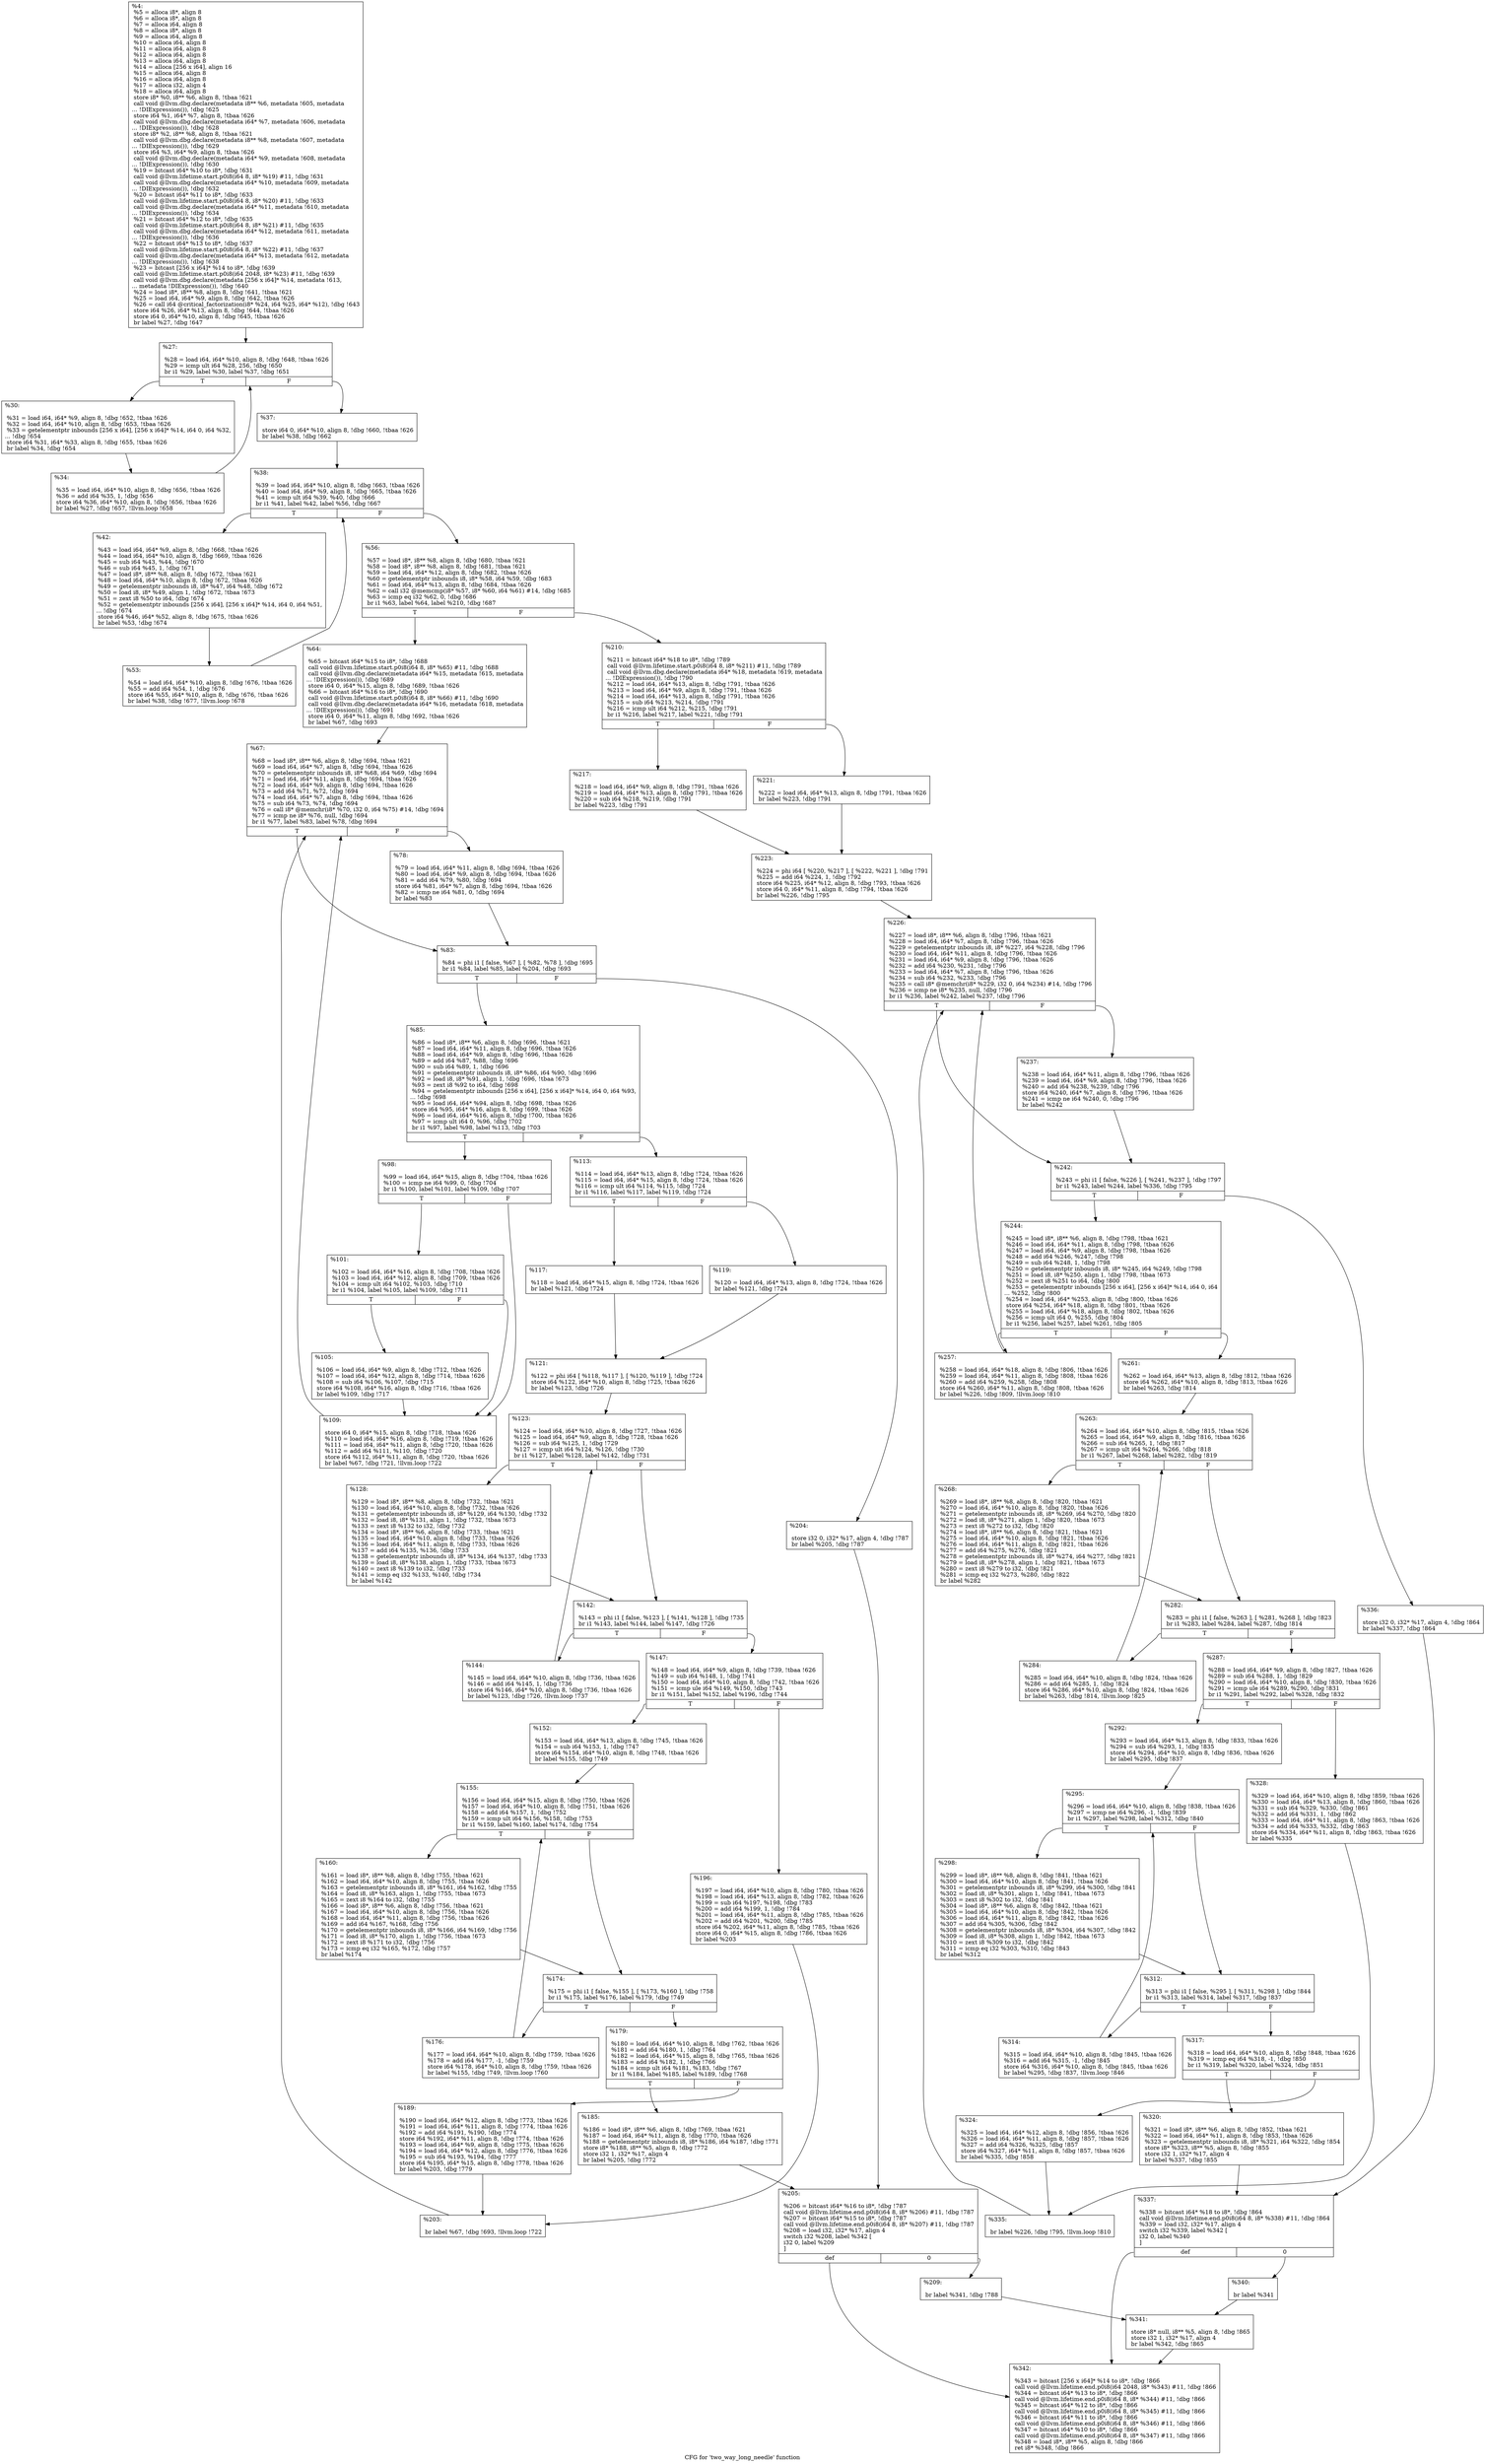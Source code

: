 digraph "CFG for 'two_way_long_needle' function" {
	label="CFG for 'two_way_long_needle' function";

	Node0x1750bc0 [shape=record,label="{%4:\l  %5 = alloca i8*, align 8\l  %6 = alloca i8*, align 8\l  %7 = alloca i64, align 8\l  %8 = alloca i8*, align 8\l  %9 = alloca i64, align 8\l  %10 = alloca i64, align 8\l  %11 = alloca i64, align 8\l  %12 = alloca i64, align 8\l  %13 = alloca i64, align 8\l  %14 = alloca [256 x i64], align 16\l  %15 = alloca i64, align 8\l  %16 = alloca i64, align 8\l  %17 = alloca i32, align 4\l  %18 = alloca i64, align 8\l  store i8* %0, i8** %6, align 8, !tbaa !621\l  call void @llvm.dbg.declare(metadata i8** %6, metadata !605, metadata\l... !DIExpression()), !dbg !625\l  store i64 %1, i64* %7, align 8, !tbaa !626\l  call void @llvm.dbg.declare(metadata i64* %7, metadata !606, metadata\l... !DIExpression()), !dbg !628\l  store i8* %2, i8** %8, align 8, !tbaa !621\l  call void @llvm.dbg.declare(metadata i8** %8, metadata !607, metadata\l... !DIExpression()), !dbg !629\l  store i64 %3, i64* %9, align 8, !tbaa !626\l  call void @llvm.dbg.declare(metadata i64* %9, metadata !608, metadata\l... !DIExpression()), !dbg !630\l  %19 = bitcast i64* %10 to i8*, !dbg !631\l  call void @llvm.lifetime.start.p0i8(i64 8, i8* %19) #11, !dbg !631\l  call void @llvm.dbg.declare(metadata i64* %10, metadata !609, metadata\l... !DIExpression()), !dbg !632\l  %20 = bitcast i64* %11 to i8*, !dbg !633\l  call void @llvm.lifetime.start.p0i8(i64 8, i8* %20) #11, !dbg !633\l  call void @llvm.dbg.declare(metadata i64* %11, metadata !610, metadata\l... !DIExpression()), !dbg !634\l  %21 = bitcast i64* %12 to i8*, !dbg !635\l  call void @llvm.lifetime.start.p0i8(i64 8, i8* %21) #11, !dbg !635\l  call void @llvm.dbg.declare(metadata i64* %12, metadata !611, metadata\l... !DIExpression()), !dbg !636\l  %22 = bitcast i64* %13 to i8*, !dbg !637\l  call void @llvm.lifetime.start.p0i8(i64 8, i8* %22) #11, !dbg !637\l  call void @llvm.dbg.declare(metadata i64* %13, metadata !612, metadata\l... !DIExpression()), !dbg !638\l  %23 = bitcast [256 x i64]* %14 to i8*, !dbg !639\l  call void @llvm.lifetime.start.p0i8(i64 2048, i8* %23) #11, !dbg !639\l  call void @llvm.dbg.declare(metadata [256 x i64]* %14, metadata !613,\l... metadata !DIExpression()), !dbg !640\l  %24 = load i8*, i8** %8, align 8, !dbg !641, !tbaa !621\l  %25 = load i64, i64* %9, align 8, !dbg !642, !tbaa !626\l  %26 = call i64 @critical_factorization(i8* %24, i64 %25, i64* %12), !dbg !643\l  store i64 %26, i64* %13, align 8, !dbg !644, !tbaa !626\l  store i64 0, i64* %10, align 8, !dbg !645, !tbaa !626\l  br label %27, !dbg !647\l}"];
	Node0x1750bc0 -> Node0x1750f00;
	Node0x1750f00 [shape=record,label="{%27:\l\l  %28 = load i64, i64* %10, align 8, !dbg !648, !tbaa !626\l  %29 = icmp ult i64 %28, 256, !dbg !650\l  br i1 %29, label %30, label %37, !dbg !651\l|{<s0>T|<s1>F}}"];
	Node0x1750f00:s0 -> Node0x1750f50;
	Node0x1750f00:s1 -> Node0x1750ff0;
	Node0x1750f50 [shape=record,label="{%30:\l\l  %31 = load i64, i64* %9, align 8, !dbg !652, !tbaa !626\l  %32 = load i64, i64* %10, align 8, !dbg !653, !tbaa !626\l  %33 = getelementptr inbounds [256 x i64], [256 x i64]* %14, i64 0, i64 %32,\l... !dbg !654\l  store i64 %31, i64* %33, align 8, !dbg !655, !tbaa !626\l  br label %34, !dbg !654\l}"];
	Node0x1750f50 -> Node0x1750fa0;
	Node0x1750fa0 [shape=record,label="{%34:\l\l  %35 = load i64, i64* %10, align 8, !dbg !656, !tbaa !626\l  %36 = add i64 %35, 1, !dbg !656\l  store i64 %36, i64* %10, align 8, !dbg !656, !tbaa !626\l  br label %27, !dbg !657, !llvm.loop !658\l}"];
	Node0x1750fa0 -> Node0x1750f00;
	Node0x1750ff0 [shape=record,label="{%37:\l\l  store i64 0, i64* %10, align 8, !dbg !660, !tbaa !626\l  br label %38, !dbg !662\l}"];
	Node0x1750ff0 -> Node0x1751040;
	Node0x1751040 [shape=record,label="{%38:\l\l  %39 = load i64, i64* %10, align 8, !dbg !663, !tbaa !626\l  %40 = load i64, i64* %9, align 8, !dbg !665, !tbaa !626\l  %41 = icmp ult i64 %39, %40, !dbg !666\l  br i1 %41, label %42, label %56, !dbg !667\l|{<s0>T|<s1>F}}"];
	Node0x1751040:s0 -> Node0x1751090;
	Node0x1751040:s1 -> Node0x1751130;
	Node0x1751090 [shape=record,label="{%42:\l\l  %43 = load i64, i64* %9, align 8, !dbg !668, !tbaa !626\l  %44 = load i64, i64* %10, align 8, !dbg !669, !tbaa !626\l  %45 = sub i64 %43, %44, !dbg !670\l  %46 = sub i64 %45, 1, !dbg !671\l  %47 = load i8*, i8** %8, align 8, !dbg !672, !tbaa !621\l  %48 = load i64, i64* %10, align 8, !dbg !672, !tbaa !626\l  %49 = getelementptr inbounds i8, i8* %47, i64 %48, !dbg !672\l  %50 = load i8, i8* %49, align 1, !dbg !672, !tbaa !673\l  %51 = zext i8 %50 to i64, !dbg !674\l  %52 = getelementptr inbounds [256 x i64], [256 x i64]* %14, i64 0, i64 %51,\l... !dbg !674\l  store i64 %46, i64* %52, align 8, !dbg !675, !tbaa !626\l  br label %53, !dbg !674\l}"];
	Node0x1751090 -> Node0x17510e0;
	Node0x17510e0 [shape=record,label="{%53:\l\l  %54 = load i64, i64* %10, align 8, !dbg !676, !tbaa !626\l  %55 = add i64 %54, 1, !dbg !676\l  store i64 %55, i64* %10, align 8, !dbg !676, !tbaa !626\l  br label %38, !dbg !677, !llvm.loop !678\l}"];
	Node0x17510e0 -> Node0x1751040;
	Node0x1751130 [shape=record,label="{%56:\l\l  %57 = load i8*, i8** %8, align 8, !dbg !680, !tbaa !621\l  %58 = load i8*, i8** %8, align 8, !dbg !681, !tbaa !621\l  %59 = load i64, i64* %12, align 8, !dbg !682, !tbaa !626\l  %60 = getelementptr inbounds i8, i8* %58, i64 %59, !dbg !683\l  %61 = load i64, i64* %13, align 8, !dbg !684, !tbaa !626\l  %62 = call i32 @memcmp(i8* %57, i8* %60, i64 %61) #14, !dbg !685\l  %63 = icmp eq i32 %62, 0, !dbg !686\l  br i1 %63, label %64, label %210, !dbg !687\l|{<s0>T|<s1>F}}"];
	Node0x1751130:s0 -> Node0x1751180;
	Node0x1751130:s1 -> Node0x1751b30;
	Node0x1751180 [shape=record,label="{%64:\l\l  %65 = bitcast i64* %15 to i8*, !dbg !688\l  call void @llvm.lifetime.start.p0i8(i64 8, i8* %65) #11, !dbg !688\l  call void @llvm.dbg.declare(metadata i64* %15, metadata !615, metadata\l... !DIExpression()), !dbg !689\l  store i64 0, i64* %15, align 8, !dbg !689, !tbaa !626\l  %66 = bitcast i64* %16 to i8*, !dbg !690\l  call void @llvm.lifetime.start.p0i8(i64 8, i8* %66) #11, !dbg !690\l  call void @llvm.dbg.declare(metadata i64* %16, metadata !618, metadata\l... !DIExpression()), !dbg !691\l  store i64 0, i64* %11, align 8, !dbg !692, !tbaa !626\l  br label %67, !dbg !693\l}"];
	Node0x1751180 -> Node0x17511d0;
	Node0x17511d0 [shape=record,label="{%67:\l\l  %68 = load i8*, i8** %6, align 8, !dbg !694, !tbaa !621\l  %69 = load i64, i64* %7, align 8, !dbg !694, !tbaa !626\l  %70 = getelementptr inbounds i8, i8* %68, i64 %69, !dbg !694\l  %71 = load i64, i64* %11, align 8, !dbg !694, !tbaa !626\l  %72 = load i64, i64* %9, align 8, !dbg !694, !tbaa !626\l  %73 = add i64 %71, %72, !dbg !694\l  %74 = load i64, i64* %7, align 8, !dbg !694, !tbaa !626\l  %75 = sub i64 %73, %74, !dbg !694\l  %76 = call i8* @memchr(i8* %70, i32 0, i64 %75) #14, !dbg !694\l  %77 = icmp ne i8* %76, null, !dbg !694\l  br i1 %77, label %83, label %78, !dbg !694\l|{<s0>T|<s1>F}}"];
	Node0x17511d0:s0 -> Node0x1751270;
	Node0x17511d0:s1 -> Node0x1751220;
	Node0x1751220 [shape=record,label="{%78:\l\l  %79 = load i64, i64* %11, align 8, !dbg !694, !tbaa !626\l  %80 = load i64, i64* %9, align 8, !dbg !694, !tbaa !626\l  %81 = add i64 %79, %80, !dbg !694\l  store i64 %81, i64* %7, align 8, !dbg !694, !tbaa !626\l  %82 = icmp ne i64 %81, 0, !dbg !694\l  br label %83\l}"];
	Node0x1751220 -> Node0x1751270;
	Node0x1751270 [shape=record,label="{%83:\l\l  %84 = phi i1 [ false, %67 ], [ %82, %78 ], !dbg !695\l  br i1 %84, label %85, label %204, !dbg !693\l|{<s0>T|<s1>F}}"];
	Node0x1751270:s0 -> Node0x17512c0;
	Node0x1751270:s1 -> Node0x1751a40;
	Node0x17512c0 [shape=record,label="{%85:\l\l  %86 = load i8*, i8** %6, align 8, !dbg !696, !tbaa !621\l  %87 = load i64, i64* %11, align 8, !dbg !696, !tbaa !626\l  %88 = load i64, i64* %9, align 8, !dbg !696, !tbaa !626\l  %89 = add i64 %87, %88, !dbg !696\l  %90 = sub i64 %89, 1, !dbg !696\l  %91 = getelementptr inbounds i8, i8* %86, i64 %90, !dbg !696\l  %92 = load i8, i8* %91, align 1, !dbg !696, !tbaa !673\l  %93 = zext i8 %92 to i64, !dbg !698\l  %94 = getelementptr inbounds [256 x i64], [256 x i64]* %14, i64 0, i64 %93,\l... !dbg !698\l  %95 = load i64, i64* %94, align 8, !dbg !698, !tbaa !626\l  store i64 %95, i64* %16, align 8, !dbg !699, !tbaa !626\l  %96 = load i64, i64* %16, align 8, !dbg !700, !tbaa !626\l  %97 = icmp ult i64 0, %96, !dbg !702\l  br i1 %97, label %98, label %113, !dbg !703\l|{<s0>T|<s1>F}}"];
	Node0x17512c0:s0 -> Node0x1751310;
	Node0x17512c0:s1 -> Node0x1751450;
	Node0x1751310 [shape=record,label="{%98:\l\l  %99 = load i64, i64* %15, align 8, !dbg !704, !tbaa !626\l  %100 = icmp ne i64 %99, 0, !dbg !704\l  br i1 %100, label %101, label %109, !dbg !707\l|{<s0>T|<s1>F}}"];
	Node0x1751310:s0 -> Node0x1751360;
	Node0x1751310:s1 -> Node0x1751400;
	Node0x1751360 [shape=record,label="{%101:\l\l  %102 = load i64, i64* %16, align 8, !dbg !708, !tbaa !626\l  %103 = load i64, i64* %12, align 8, !dbg !709, !tbaa !626\l  %104 = icmp ult i64 %102, %103, !dbg !710\l  br i1 %104, label %105, label %109, !dbg !711\l|{<s0>T|<s1>F}}"];
	Node0x1751360:s0 -> Node0x17513b0;
	Node0x1751360:s1 -> Node0x1751400;
	Node0x17513b0 [shape=record,label="{%105:\l\l  %106 = load i64, i64* %9, align 8, !dbg !712, !tbaa !626\l  %107 = load i64, i64* %12, align 8, !dbg !714, !tbaa !626\l  %108 = sub i64 %106, %107, !dbg !715\l  store i64 %108, i64* %16, align 8, !dbg !716, !tbaa !626\l  br label %109, !dbg !717\l}"];
	Node0x17513b0 -> Node0x1751400;
	Node0x1751400 [shape=record,label="{%109:\l\l  store i64 0, i64* %15, align 8, !dbg !718, !tbaa !626\l  %110 = load i64, i64* %16, align 8, !dbg !719, !tbaa !626\l  %111 = load i64, i64* %11, align 8, !dbg !720, !tbaa !626\l  %112 = add i64 %111, %110, !dbg !720\l  store i64 %112, i64* %11, align 8, !dbg !720, !tbaa !626\l  br label %67, !dbg !721, !llvm.loop !722\l}"];
	Node0x1751400 -> Node0x17511d0;
	Node0x1751450 [shape=record,label="{%113:\l\l  %114 = load i64, i64* %13, align 8, !dbg !724, !tbaa !626\l  %115 = load i64, i64* %15, align 8, !dbg !724, !tbaa !626\l  %116 = icmp ult i64 %114, %115, !dbg !724\l  br i1 %116, label %117, label %119, !dbg !724\l|{<s0>T|<s1>F}}"];
	Node0x1751450:s0 -> Node0x17514a0;
	Node0x1751450:s1 -> Node0x17514f0;
	Node0x17514a0 [shape=record,label="{%117:\l\l  %118 = load i64, i64* %15, align 8, !dbg !724, !tbaa !626\l  br label %121, !dbg !724\l}"];
	Node0x17514a0 -> Node0x1751540;
	Node0x17514f0 [shape=record,label="{%119:\l\l  %120 = load i64, i64* %13, align 8, !dbg !724, !tbaa !626\l  br label %121, !dbg !724\l}"];
	Node0x17514f0 -> Node0x1751540;
	Node0x1751540 [shape=record,label="{%121:\l\l  %122 = phi i64 [ %118, %117 ], [ %120, %119 ], !dbg !724\l  store i64 %122, i64* %10, align 8, !dbg !725, !tbaa !626\l  br label %123, !dbg !726\l}"];
	Node0x1751540 -> Node0x1751590;
	Node0x1751590 [shape=record,label="{%123:\l\l  %124 = load i64, i64* %10, align 8, !dbg !727, !tbaa !626\l  %125 = load i64, i64* %9, align 8, !dbg !728, !tbaa !626\l  %126 = sub i64 %125, 1, !dbg !729\l  %127 = icmp ult i64 %124, %126, !dbg !730\l  br i1 %127, label %128, label %142, !dbg !731\l|{<s0>T|<s1>F}}"];
	Node0x1751590:s0 -> Node0x17515e0;
	Node0x1751590:s1 -> Node0x1751630;
	Node0x17515e0 [shape=record,label="{%128:\l\l  %129 = load i8*, i8** %8, align 8, !dbg !732, !tbaa !621\l  %130 = load i64, i64* %10, align 8, !dbg !732, !tbaa !626\l  %131 = getelementptr inbounds i8, i8* %129, i64 %130, !dbg !732\l  %132 = load i8, i8* %131, align 1, !dbg !732, !tbaa !673\l  %133 = zext i8 %132 to i32, !dbg !732\l  %134 = load i8*, i8** %6, align 8, !dbg !733, !tbaa !621\l  %135 = load i64, i64* %10, align 8, !dbg !733, !tbaa !626\l  %136 = load i64, i64* %11, align 8, !dbg !733, !tbaa !626\l  %137 = add i64 %135, %136, !dbg !733\l  %138 = getelementptr inbounds i8, i8* %134, i64 %137, !dbg !733\l  %139 = load i8, i8* %138, align 1, !dbg !733, !tbaa !673\l  %140 = zext i8 %139 to i32, !dbg !733\l  %141 = icmp eq i32 %133, %140, !dbg !734\l  br label %142\l}"];
	Node0x17515e0 -> Node0x1751630;
	Node0x1751630 [shape=record,label="{%142:\l\l  %143 = phi i1 [ false, %123 ], [ %141, %128 ], !dbg !735\l  br i1 %143, label %144, label %147, !dbg !726\l|{<s0>T|<s1>F}}"];
	Node0x1751630:s0 -> Node0x1751680;
	Node0x1751630:s1 -> Node0x17516d0;
	Node0x1751680 [shape=record,label="{%144:\l\l  %145 = load i64, i64* %10, align 8, !dbg !736, !tbaa !626\l  %146 = add i64 %145, 1, !dbg !736\l  store i64 %146, i64* %10, align 8, !dbg !736, !tbaa !626\l  br label %123, !dbg !726, !llvm.loop !737\l}"];
	Node0x1751680 -> Node0x1751590;
	Node0x17516d0 [shape=record,label="{%147:\l\l  %148 = load i64, i64* %9, align 8, !dbg !739, !tbaa !626\l  %149 = sub i64 %148, 1, !dbg !741\l  %150 = load i64, i64* %10, align 8, !dbg !742, !tbaa !626\l  %151 = icmp ule i64 %149, %150, !dbg !743\l  br i1 %151, label %152, label %196, !dbg !744\l|{<s0>T|<s1>F}}"];
	Node0x17516d0:s0 -> Node0x1751720;
	Node0x17516d0:s1 -> Node0x17519a0;
	Node0x1751720 [shape=record,label="{%152:\l\l  %153 = load i64, i64* %13, align 8, !dbg !745, !tbaa !626\l  %154 = sub i64 %153, 1, !dbg !747\l  store i64 %154, i64* %10, align 8, !dbg !748, !tbaa !626\l  br label %155, !dbg !749\l}"];
	Node0x1751720 -> Node0x1751770;
	Node0x1751770 [shape=record,label="{%155:\l\l  %156 = load i64, i64* %15, align 8, !dbg !750, !tbaa !626\l  %157 = load i64, i64* %10, align 8, !dbg !751, !tbaa !626\l  %158 = add i64 %157, 1, !dbg !752\l  %159 = icmp ult i64 %156, %158, !dbg !753\l  br i1 %159, label %160, label %174, !dbg !754\l|{<s0>T|<s1>F}}"];
	Node0x1751770:s0 -> Node0x17517c0;
	Node0x1751770:s1 -> Node0x1751810;
	Node0x17517c0 [shape=record,label="{%160:\l\l  %161 = load i8*, i8** %8, align 8, !dbg !755, !tbaa !621\l  %162 = load i64, i64* %10, align 8, !dbg !755, !tbaa !626\l  %163 = getelementptr inbounds i8, i8* %161, i64 %162, !dbg !755\l  %164 = load i8, i8* %163, align 1, !dbg !755, !tbaa !673\l  %165 = zext i8 %164 to i32, !dbg !755\l  %166 = load i8*, i8** %6, align 8, !dbg !756, !tbaa !621\l  %167 = load i64, i64* %10, align 8, !dbg !756, !tbaa !626\l  %168 = load i64, i64* %11, align 8, !dbg !756, !tbaa !626\l  %169 = add i64 %167, %168, !dbg !756\l  %170 = getelementptr inbounds i8, i8* %166, i64 %169, !dbg !756\l  %171 = load i8, i8* %170, align 1, !dbg !756, !tbaa !673\l  %172 = zext i8 %171 to i32, !dbg !756\l  %173 = icmp eq i32 %165, %172, !dbg !757\l  br label %174\l}"];
	Node0x17517c0 -> Node0x1751810;
	Node0x1751810 [shape=record,label="{%174:\l\l  %175 = phi i1 [ false, %155 ], [ %173, %160 ], !dbg !758\l  br i1 %175, label %176, label %179, !dbg !749\l|{<s0>T|<s1>F}}"];
	Node0x1751810:s0 -> Node0x1751860;
	Node0x1751810:s1 -> Node0x17518b0;
	Node0x1751860 [shape=record,label="{%176:\l\l  %177 = load i64, i64* %10, align 8, !dbg !759, !tbaa !626\l  %178 = add i64 %177, -1, !dbg !759\l  store i64 %178, i64* %10, align 8, !dbg !759, !tbaa !626\l  br label %155, !dbg !749, !llvm.loop !760\l}"];
	Node0x1751860 -> Node0x1751770;
	Node0x17518b0 [shape=record,label="{%179:\l\l  %180 = load i64, i64* %10, align 8, !dbg !762, !tbaa !626\l  %181 = add i64 %180, 1, !dbg !764\l  %182 = load i64, i64* %15, align 8, !dbg !765, !tbaa !626\l  %183 = add i64 %182, 1, !dbg !766\l  %184 = icmp ult i64 %181, %183, !dbg !767\l  br i1 %184, label %185, label %189, !dbg !768\l|{<s0>T|<s1>F}}"];
	Node0x17518b0:s0 -> Node0x1751900;
	Node0x17518b0:s1 -> Node0x1751950;
	Node0x1751900 [shape=record,label="{%185:\l\l  %186 = load i8*, i8** %6, align 8, !dbg !769, !tbaa !621\l  %187 = load i64, i64* %11, align 8, !dbg !770, !tbaa !626\l  %188 = getelementptr inbounds i8, i8* %186, i64 %187, !dbg !771\l  store i8* %188, i8** %5, align 8, !dbg !772\l  store i32 1, i32* %17, align 4\l  br label %205, !dbg !772\l}"];
	Node0x1751900 -> Node0x1751a90;
	Node0x1751950 [shape=record,label="{%189:\l\l  %190 = load i64, i64* %12, align 8, !dbg !773, !tbaa !626\l  %191 = load i64, i64* %11, align 8, !dbg !774, !tbaa !626\l  %192 = add i64 %191, %190, !dbg !774\l  store i64 %192, i64* %11, align 8, !dbg !774, !tbaa !626\l  %193 = load i64, i64* %9, align 8, !dbg !775, !tbaa !626\l  %194 = load i64, i64* %12, align 8, !dbg !776, !tbaa !626\l  %195 = sub i64 %193, %194, !dbg !777\l  store i64 %195, i64* %15, align 8, !dbg !778, !tbaa !626\l  br label %203, !dbg !779\l}"];
	Node0x1751950 -> Node0x17519f0;
	Node0x17519a0 [shape=record,label="{%196:\l\l  %197 = load i64, i64* %10, align 8, !dbg !780, !tbaa !626\l  %198 = load i64, i64* %13, align 8, !dbg !782, !tbaa !626\l  %199 = sub i64 %197, %198, !dbg !783\l  %200 = add i64 %199, 1, !dbg !784\l  %201 = load i64, i64* %11, align 8, !dbg !785, !tbaa !626\l  %202 = add i64 %201, %200, !dbg !785\l  store i64 %202, i64* %11, align 8, !dbg !785, !tbaa !626\l  store i64 0, i64* %15, align 8, !dbg !786, !tbaa !626\l  br label %203\l}"];
	Node0x17519a0 -> Node0x17519f0;
	Node0x17519f0 [shape=record,label="{%203:\l\l  br label %67, !dbg !693, !llvm.loop !722\l}"];
	Node0x17519f0 -> Node0x17511d0;
	Node0x1751a40 [shape=record,label="{%204:\l\l  store i32 0, i32* %17, align 4, !dbg !787\l  br label %205, !dbg !787\l}"];
	Node0x1751a40 -> Node0x1751a90;
	Node0x1751a90 [shape=record,label="{%205:\l\l  %206 = bitcast i64* %16 to i8*, !dbg !787\l  call void @llvm.lifetime.end.p0i8(i64 8, i8* %206) #11, !dbg !787\l  %207 = bitcast i64* %15 to i8*, !dbg !787\l  call void @llvm.lifetime.end.p0i8(i64 8, i8* %207) #11, !dbg !787\l  %208 = load i32, i32* %17, align 4\l  switch i32 %208, label %342 [\l    i32 0, label %209\l  ]\l|{<s0>def|<s1>0}}"];
	Node0x1751a90:s0 -> Node0x1752440;
	Node0x1751a90:s1 -> Node0x1751ae0;
	Node0x1751ae0 [shape=record,label="{%209:\l\l  br label %341, !dbg !788\l}"];
	Node0x1751ae0 -> Node0x17523f0;
	Node0x1751b30 [shape=record,label="{%210:\l\l  %211 = bitcast i64* %18 to i8*, !dbg !789\l  call void @llvm.lifetime.start.p0i8(i64 8, i8* %211) #11, !dbg !789\l  call void @llvm.dbg.declare(metadata i64* %18, metadata !619, metadata\l... !DIExpression()), !dbg !790\l  %212 = load i64, i64* %13, align 8, !dbg !791, !tbaa !626\l  %213 = load i64, i64* %9, align 8, !dbg !791, !tbaa !626\l  %214 = load i64, i64* %13, align 8, !dbg !791, !tbaa !626\l  %215 = sub i64 %213, %214, !dbg !791\l  %216 = icmp ult i64 %212, %215, !dbg !791\l  br i1 %216, label %217, label %221, !dbg !791\l|{<s0>T|<s1>F}}"];
	Node0x1751b30:s0 -> Node0x1751b80;
	Node0x1751b30:s1 -> Node0x1751bd0;
	Node0x1751b80 [shape=record,label="{%217:\l\l  %218 = load i64, i64* %9, align 8, !dbg !791, !tbaa !626\l  %219 = load i64, i64* %13, align 8, !dbg !791, !tbaa !626\l  %220 = sub i64 %218, %219, !dbg !791\l  br label %223, !dbg !791\l}"];
	Node0x1751b80 -> Node0x1751c20;
	Node0x1751bd0 [shape=record,label="{%221:\l\l  %222 = load i64, i64* %13, align 8, !dbg !791, !tbaa !626\l  br label %223, !dbg !791\l}"];
	Node0x1751bd0 -> Node0x1751c20;
	Node0x1751c20 [shape=record,label="{%223:\l\l  %224 = phi i64 [ %220, %217 ], [ %222, %221 ], !dbg !791\l  %225 = add i64 %224, 1, !dbg !792\l  store i64 %225, i64* %12, align 8, !dbg !793, !tbaa !626\l  store i64 0, i64* %11, align 8, !dbg !794, !tbaa !626\l  br label %226, !dbg !795\l}"];
	Node0x1751c20 -> Node0x1751c70;
	Node0x1751c70 [shape=record,label="{%226:\l\l  %227 = load i8*, i8** %6, align 8, !dbg !796, !tbaa !621\l  %228 = load i64, i64* %7, align 8, !dbg !796, !tbaa !626\l  %229 = getelementptr inbounds i8, i8* %227, i64 %228, !dbg !796\l  %230 = load i64, i64* %11, align 8, !dbg !796, !tbaa !626\l  %231 = load i64, i64* %9, align 8, !dbg !796, !tbaa !626\l  %232 = add i64 %230, %231, !dbg !796\l  %233 = load i64, i64* %7, align 8, !dbg !796, !tbaa !626\l  %234 = sub i64 %232, %233, !dbg !796\l  %235 = call i8* @memchr(i8* %229, i32 0, i64 %234) #14, !dbg !796\l  %236 = icmp ne i8* %235, null, !dbg !796\l  br i1 %236, label %242, label %237, !dbg !796\l|{<s0>T|<s1>F}}"];
	Node0x1751c70:s0 -> Node0x1751d10;
	Node0x1751c70:s1 -> Node0x1751cc0;
	Node0x1751cc0 [shape=record,label="{%237:\l\l  %238 = load i64, i64* %11, align 8, !dbg !796, !tbaa !626\l  %239 = load i64, i64* %9, align 8, !dbg !796, !tbaa !626\l  %240 = add i64 %238, %239, !dbg !796\l  store i64 %240, i64* %7, align 8, !dbg !796, !tbaa !626\l  %241 = icmp ne i64 %240, 0, !dbg !796\l  br label %242\l}"];
	Node0x1751cc0 -> Node0x1751d10;
	Node0x1751d10 [shape=record,label="{%242:\l\l  %243 = phi i1 [ false, %226 ], [ %241, %237 ], !dbg !797\l  br i1 %243, label %244, label %336, !dbg !795\l|{<s0>T|<s1>F}}"];
	Node0x1751d10:s0 -> Node0x1751d60;
	Node0x1751d10:s1 -> Node0x1752300;
	Node0x1751d60 [shape=record,label="{%244:\l\l  %245 = load i8*, i8** %6, align 8, !dbg !798, !tbaa !621\l  %246 = load i64, i64* %11, align 8, !dbg !798, !tbaa !626\l  %247 = load i64, i64* %9, align 8, !dbg !798, !tbaa !626\l  %248 = add i64 %246, %247, !dbg !798\l  %249 = sub i64 %248, 1, !dbg !798\l  %250 = getelementptr inbounds i8, i8* %245, i64 %249, !dbg !798\l  %251 = load i8, i8* %250, align 1, !dbg !798, !tbaa !673\l  %252 = zext i8 %251 to i64, !dbg !800\l  %253 = getelementptr inbounds [256 x i64], [256 x i64]* %14, i64 0, i64\l... %252, !dbg !800\l  %254 = load i64, i64* %253, align 8, !dbg !800, !tbaa !626\l  store i64 %254, i64* %18, align 8, !dbg !801, !tbaa !626\l  %255 = load i64, i64* %18, align 8, !dbg !802, !tbaa !626\l  %256 = icmp ult i64 0, %255, !dbg !804\l  br i1 %256, label %257, label %261, !dbg !805\l|{<s0>T|<s1>F}}"];
	Node0x1751d60:s0 -> Node0x1751db0;
	Node0x1751d60:s1 -> Node0x1751e00;
	Node0x1751db0 [shape=record,label="{%257:\l\l  %258 = load i64, i64* %18, align 8, !dbg !806, !tbaa !626\l  %259 = load i64, i64* %11, align 8, !dbg !808, !tbaa !626\l  %260 = add i64 %259, %258, !dbg !808\l  store i64 %260, i64* %11, align 8, !dbg !808, !tbaa !626\l  br label %226, !dbg !809, !llvm.loop !810\l}"];
	Node0x1751db0 -> Node0x1751c70;
	Node0x1751e00 [shape=record,label="{%261:\l\l  %262 = load i64, i64* %13, align 8, !dbg !812, !tbaa !626\l  store i64 %262, i64* %10, align 8, !dbg !813, !tbaa !626\l  br label %263, !dbg !814\l}"];
	Node0x1751e00 -> Node0x1751e50;
	Node0x1751e50 [shape=record,label="{%263:\l\l  %264 = load i64, i64* %10, align 8, !dbg !815, !tbaa !626\l  %265 = load i64, i64* %9, align 8, !dbg !816, !tbaa !626\l  %266 = sub i64 %265, 1, !dbg !817\l  %267 = icmp ult i64 %264, %266, !dbg !818\l  br i1 %267, label %268, label %282, !dbg !819\l|{<s0>T|<s1>F}}"];
	Node0x1751e50:s0 -> Node0x1751ea0;
	Node0x1751e50:s1 -> Node0x1751ef0;
	Node0x1751ea0 [shape=record,label="{%268:\l\l  %269 = load i8*, i8** %8, align 8, !dbg !820, !tbaa !621\l  %270 = load i64, i64* %10, align 8, !dbg !820, !tbaa !626\l  %271 = getelementptr inbounds i8, i8* %269, i64 %270, !dbg !820\l  %272 = load i8, i8* %271, align 1, !dbg !820, !tbaa !673\l  %273 = zext i8 %272 to i32, !dbg !820\l  %274 = load i8*, i8** %6, align 8, !dbg !821, !tbaa !621\l  %275 = load i64, i64* %10, align 8, !dbg !821, !tbaa !626\l  %276 = load i64, i64* %11, align 8, !dbg !821, !tbaa !626\l  %277 = add i64 %275, %276, !dbg !821\l  %278 = getelementptr inbounds i8, i8* %274, i64 %277, !dbg !821\l  %279 = load i8, i8* %278, align 1, !dbg !821, !tbaa !673\l  %280 = zext i8 %279 to i32, !dbg !821\l  %281 = icmp eq i32 %273, %280, !dbg !822\l  br label %282\l}"];
	Node0x1751ea0 -> Node0x1751ef0;
	Node0x1751ef0 [shape=record,label="{%282:\l\l  %283 = phi i1 [ false, %263 ], [ %281, %268 ], !dbg !823\l  br i1 %283, label %284, label %287, !dbg !814\l|{<s0>T|<s1>F}}"];
	Node0x1751ef0:s0 -> Node0x1751f40;
	Node0x1751ef0:s1 -> Node0x1751f90;
	Node0x1751f40 [shape=record,label="{%284:\l\l  %285 = load i64, i64* %10, align 8, !dbg !824, !tbaa !626\l  %286 = add i64 %285, 1, !dbg !824\l  store i64 %286, i64* %10, align 8, !dbg !824, !tbaa !626\l  br label %263, !dbg !814, !llvm.loop !825\l}"];
	Node0x1751f40 -> Node0x1751e50;
	Node0x1751f90 [shape=record,label="{%287:\l\l  %288 = load i64, i64* %9, align 8, !dbg !827, !tbaa !626\l  %289 = sub i64 %288, 1, !dbg !829\l  %290 = load i64, i64* %10, align 8, !dbg !830, !tbaa !626\l  %291 = icmp ule i64 %289, %290, !dbg !831\l  br i1 %291, label %292, label %328, !dbg !832\l|{<s0>T|<s1>F}}"];
	Node0x1751f90:s0 -> Node0x1751fe0;
	Node0x1751f90:s1 -> Node0x1752260;
	Node0x1751fe0 [shape=record,label="{%292:\l\l  %293 = load i64, i64* %13, align 8, !dbg !833, !tbaa !626\l  %294 = sub i64 %293, 1, !dbg !835\l  store i64 %294, i64* %10, align 8, !dbg !836, !tbaa !626\l  br label %295, !dbg !837\l}"];
	Node0x1751fe0 -> Node0x1752030;
	Node0x1752030 [shape=record,label="{%295:\l\l  %296 = load i64, i64* %10, align 8, !dbg !838, !tbaa !626\l  %297 = icmp ne i64 %296, -1, !dbg !839\l  br i1 %297, label %298, label %312, !dbg !840\l|{<s0>T|<s1>F}}"];
	Node0x1752030:s0 -> Node0x1752080;
	Node0x1752030:s1 -> Node0x17520d0;
	Node0x1752080 [shape=record,label="{%298:\l\l  %299 = load i8*, i8** %8, align 8, !dbg !841, !tbaa !621\l  %300 = load i64, i64* %10, align 8, !dbg !841, !tbaa !626\l  %301 = getelementptr inbounds i8, i8* %299, i64 %300, !dbg !841\l  %302 = load i8, i8* %301, align 1, !dbg !841, !tbaa !673\l  %303 = zext i8 %302 to i32, !dbg !841\l  %304 = load i8*, i8** %6, align 8, !dbg !842, !tbaa !621\l  %305 = load i64, i64* %10, align 8, !dbg !842, !tbaa !626\l  %306 = load i64, i64* %11, align 8, !dbg !842, !tbaa !626\l  %307 = add i64 %305, %306, !dbg !842\l  %308 = getelementptr inbounds i8, i8* %304, i64 %307, !dbg !842\l  %309 = load i8, i8* %308, align 1, !dbg !842, !tbaa !673\l  %310 = zext i8 %309 to i32, !dbg !842\l  %311 = icmp eq i32 %303, %310, !dbg !843\l  br label %312\l}"];
	Node0x1752080 -> Node0x17520d0;
	Node0x17520d0 [shape=record,label="{%312:\l\l  %313 = phi i1 [ false, %295 ], [ %311, %298 ], !dbg !844\l  br i1 %313, label %314, label %317, !dbg !837\l|{<s0>T|<s1>F}}"];
	Node0x17520d0:s0 -> Node0x1752120;
	Node0x17520d0:s1 -> Node0x1752170;
	Node0x1752120 [shape=record,label="{%314:\l\l  %315 = load i64, i64* %10, align 8, !dbg !845, !tbaa !626\l  %316 = add i64 %315, -1, !dbg !845\l  store i64 %316, i64* %10, align 8, !dbg !845, !tbaa !626\l  br label %295, !dbg !837, !llvm.loop !846\l}"];
	Node0x1752120 -> Node0x1752030;
	Node0x1752170 [shape=record,label="{%317:\l\l  %318 = load i64, i64* %10, align 8, !dbg !848, !tbaa !626\l  %319 = icmp eq i64 %318, -1, !dbg !850\l  br i1 %319, label %320, label %324, !dbg !851\l|{<s0>T|<s1>F}}"];
	Node0x1752170:s0 -> Node0x17521c0;
	Node0x1752170:s1 -> Node0x1752210;
	Node0x17521c0 [shape=record,label="{%320:\l\l  %321 = load i8*, i8** %6, align 8, !dbg !852, !tbaa !621\l  %322 = load i64, i64* %11, align 8, !dbg !853, !tbaa !626\l  %323 = getelementptr inbounds i8, i8* %321, i64 %322, !dbg !854\l  store i8* %323, i8** %5, align 8, !dbg !855\l  store i32 1, i32* %17, align 4\l  br label %337, !dbg !855\l}"];
	Node0x17521c0 -> Node0x1752350;
	Node0x1752210 [shape=record,label="{%324:\l\l  %325 = load i64, i64* %12, align 8, !dbg !856, !tbaa !626\l  %326 = load i64, i64* %11, align 8, !dbg !857, !tbaa !626\l  %327 = add i64 %326, %325, !dbg !857\l  store i64 %327, i64* %11, align 8, !dbg !857, !tbaa !626\l  br label %335, !dbg !858\l}"];
	Node0x1752210 -> Node0x17522b0;
	Node0x1752260 [shape=record,label="{%328:\l\l  %329 = load i64, i64* %10, align 8, !dbg !859, !tbaa !626\l  %330 = load i64, i64* %13, align 8, !dbg !860, !tbaa !626\l  %331 = sub i64 %329, %330, !dbg !861\l  %332 = add i64 %331, 1, !dbg !862\l  %333 = load i64, i64* %11, align 8, !dbg !863, !tbaa !626\l  %334 = add i64 %333, %332, !dbg !863\l  store i64 %334, i64* %11, align 8, !dbg !863, !tbaa !626\l  br label %335\l}"];
	Node0x1752260 -> Node0x17522b0;
	Node0x17522b0 [shape=record,label="{%335:\l\l  br label %226, !dbg !795, !llvm.loop !810\l}"];
	Node0x17522b0 -> Node0x1751c70;
	Node0x1752300 [shape=record,label="{%336:\l\l  store i32 0, i32* %17, align 4, !dbg !864\l  br label %337, !dbg !864\l}"];
	Node0x1752300 -> Node0x1752350;
	Node0x1752350 [shape=record,label="{%337:\l\l  %338 = bitcast i64* %18 to i8*, !dbg !864\l  call void @llvm.lifetime.end.p0i8(i64 8, i8* %338) #11, !dbg !864\l  %339 = load i32, i32* %17, align 4\l  switch i32 %339, label %342 [\l    i32 0, label %340\l  ]\l|{<s0>def|<s1>0}}"];
	Node0x1752350:s0 -> Node0x1752440;
	Node0x1752350:s1 -> Node0x17523a0;
	Node0x17523a0 [shape=record,label="{%340:\l\l  br label %341\l}"];
	Node0x17523a0 -> Node0x17523f0;
	Node0x17523f0 [shape=record,label="{%341:\l\l  store i8* null, i8** %5, align 8, !dbg !865\l  store i32 1, i32* %17, align 4\l  br label %342, !dbg !865\l}"];
	Node0x17523f0 -> Node0x1752440;
	Node0x1752440 [shape=record,label="{%342:\l\l  %343 = bitcast [256 x i64]* %14 to i8*, !dbg !866\l  call void @llvm.lifetime.end.p0i8(i64 2048, i8* %343) #11, !dbg !866\l  %344 = bitcast i64* %13 to i8*, !dbg !866\l  call void @llvm.lifetime.end.p0i8(i64 8, i8* %344) #11, !dbg !866\l  %345 = bitcast i64* %12 to i8*, !dbg !866\l  call void @llvm.lifetime.end.p0i8(i64 8, i8* %345) #11, !dbg !866\l  %346 = bitcast i64* %11 to i8*, !dbg !866\l  call void @llvm.lifetime.end.p0i8(i64 8, i8* %346) #11, !dbg !866\l  %347 = bitcast i64* %10 to i8*, !dbg !866\l  call void @llvm.lifetime.end.p0i8(i64 8, i8* %347) #11, !dbg !866\l  %348 = load i8*, i8** %5, align 8, !dbg !866\l  ret i8* %348, !dbg !866\l}"];
}
